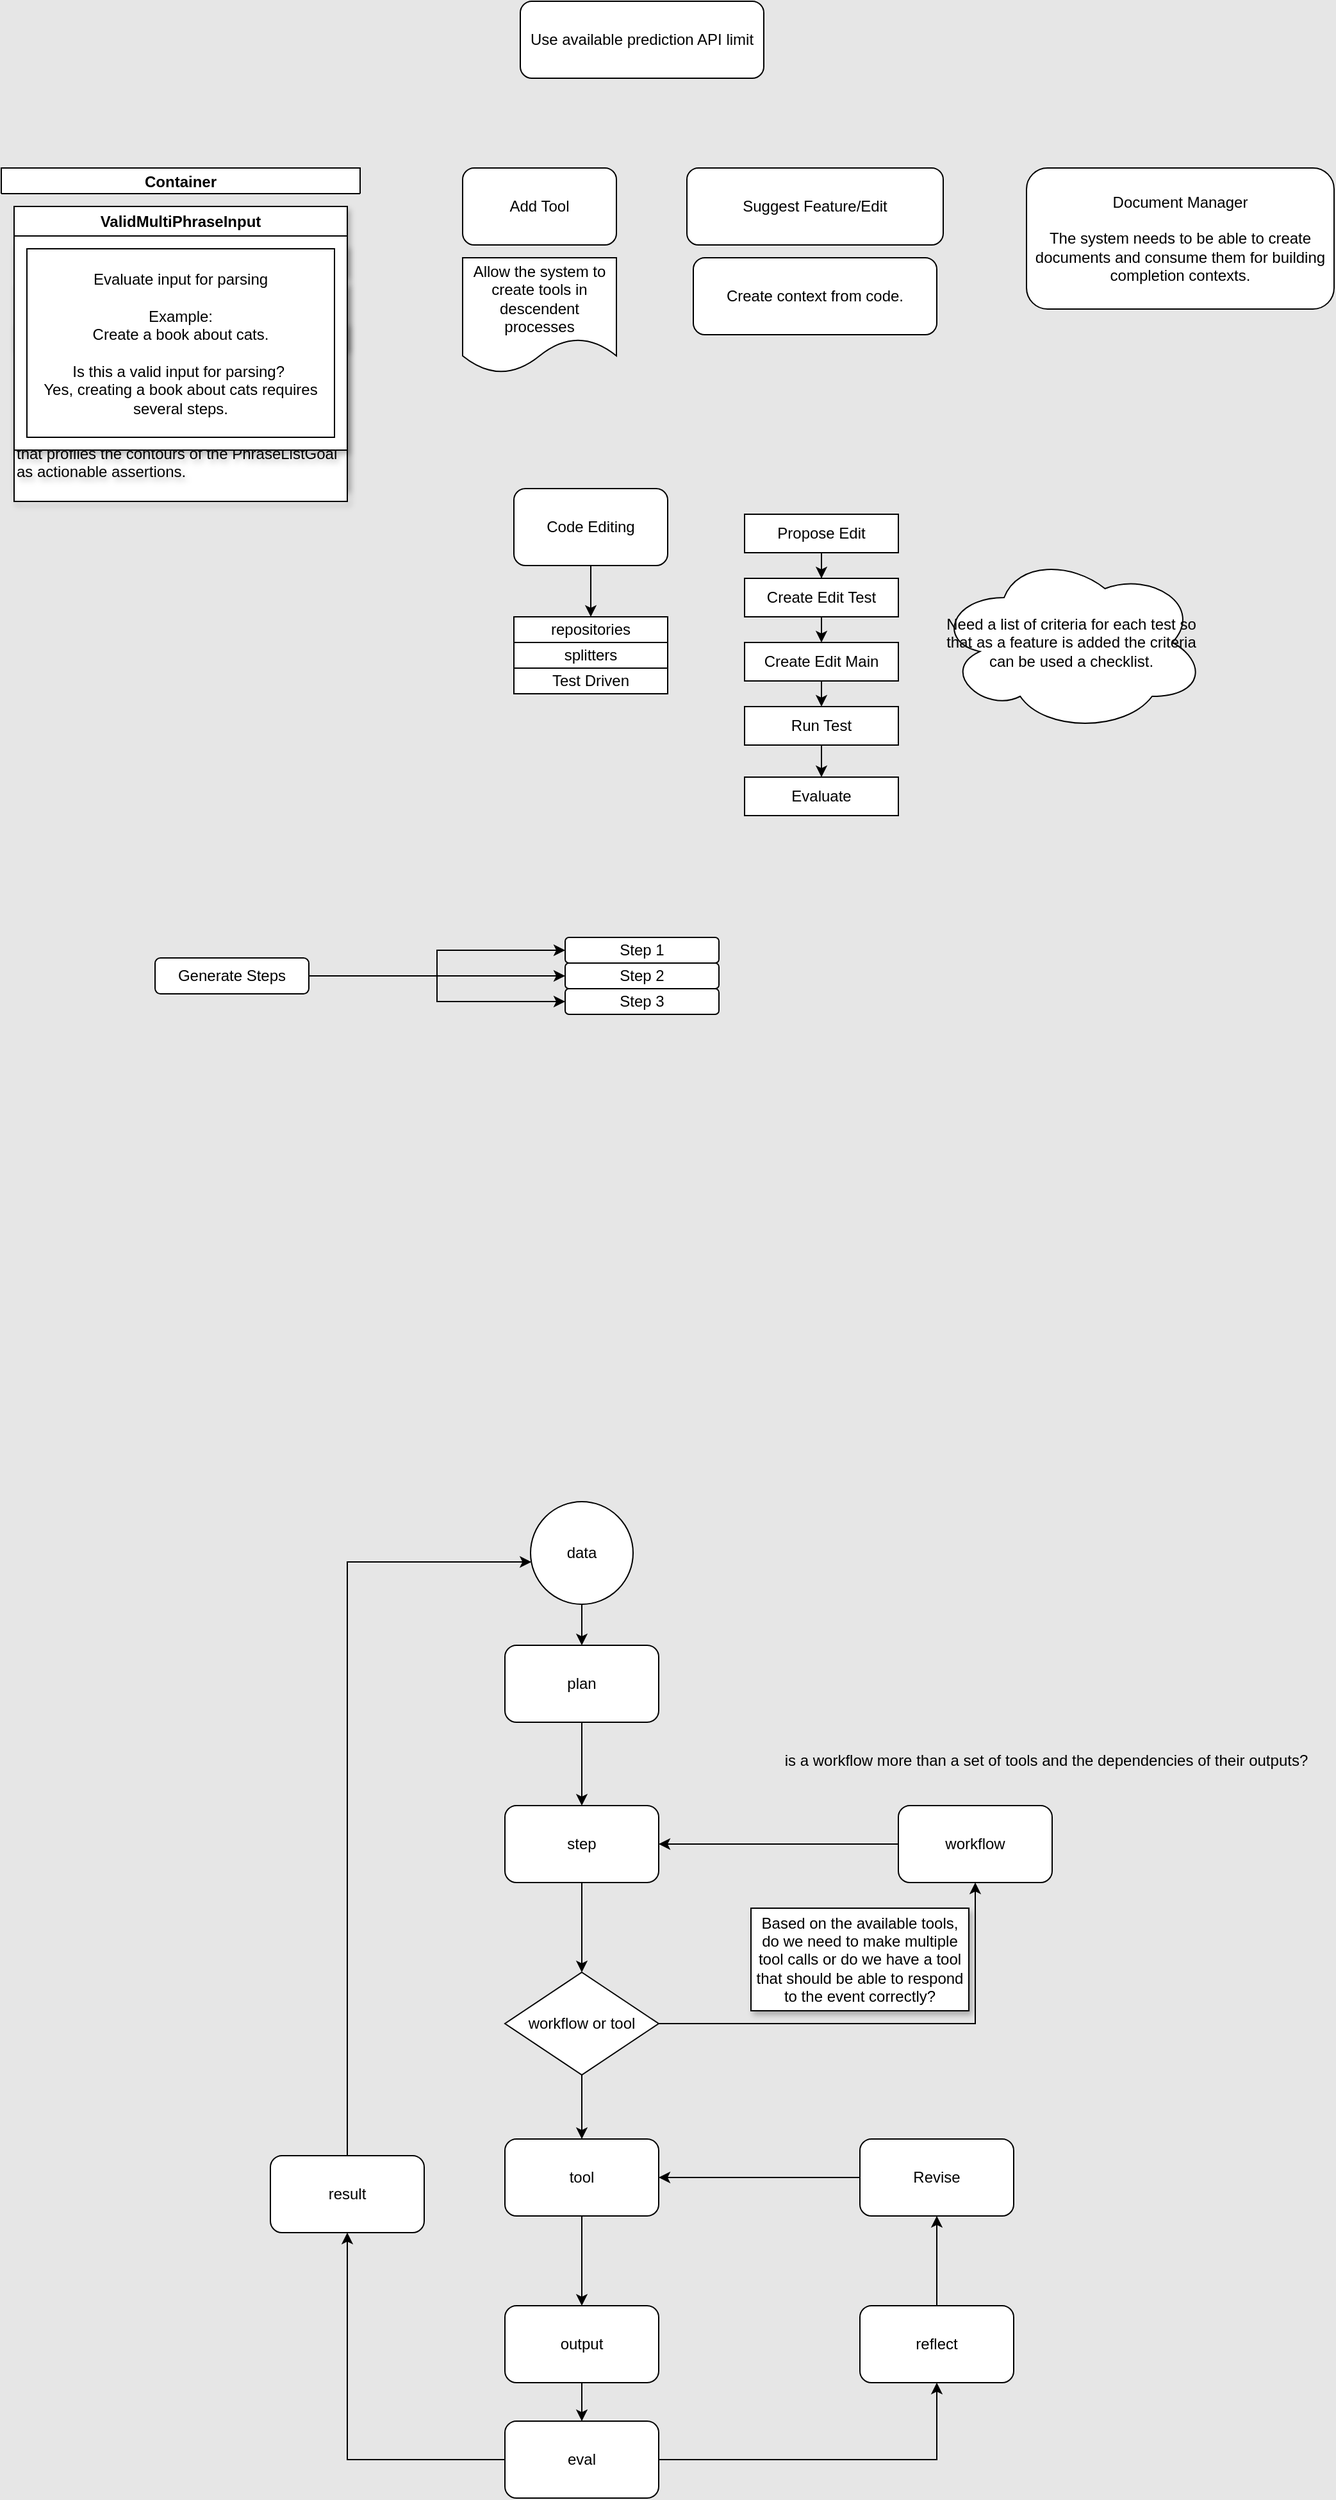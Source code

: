 <mxfile version="27.1.4">
  <diagram name="Page-1" id="hSJv2u5-FxoKJNzQkAV-">
    <mxGraphModel dx="1330" dy="1587" grid="1" gridSize="10" guides="1" tooltips="1" connect="1" arrows="1" fold="1" page="1" pageScale="1" pageWidth="850" pageHeight="1100" background="#E6E6E6" math="0" shadow="0">
      <root>
        <mxCell id="0" />
        <mxCell id="1" parent="0" />
        <mxCell id="GETbyj5P_YYwZANEKlcK-13" value="" style="edgeStyle=orthogonalEdgeStyle;rounded=0;orthogonalLoop=1;jettySize=auto;html=1;exitX=1;exitY=0.5;exitDx=0;exitDy=0;entryX=0;entryY=0.5;entryDx=0;entryDy=0;" parent="1" source="GETbyj5P_YYwZANEKlcK-50" target="GETbyj5P_YYwZANEKlcK-12" edge="1">
          <mxGeometry relative="1" as="geometry" />
        </mxCell>
        <mxCell id="GETbyj5P_YYwZANEKlcK-16" style="edgeStyle=orthogonalEdgeStyle;rounded=0;orthogonalLoop=1;jettySize=auto;html=1;exitX=1;exitY=0.5;exitDx=0;exitDy=0;entryX=0;entryY=0.5;entryDx=0;entryDy=0;" parent="1" source="GETbyj5P_YYwZANEKlcK-50" target="GETbyj5P_YYwZANEKlcK-14" edge="1">
          <mxGeometry relative="1" as="geometry" />
        </mxCell>
        <mxCell id="GETbyj5P_YYwZANEKlcK-17" style="edgeStyle=orthogonalEdgeStyle;rounded=0;orthogonalLoop=1;jettySize=auto;html=1;exitX=1;exitY=0.5;exitDx=0;exitDy=0;entryX=0;entryY=0.5;entryDx=0;entryDy=0;" parent="1" source="GETbyj5P_YYwZANEKlcK-50" target="GETbyj5P_YYwZANEKlcK-15" edge="1">
          <mxGeometry relative="1" as="geometry" />
        </mxCell>
        <mxCell id="GETbyj5P_YYwZANEKlcK-12" value="Step 1&lt;span style=&quot;color: rgba(0, 0, 0, 0); font-family: monospace; font-size: 0px; text-align: start; text-wrap-mode: nowrap;&quot;&gt;%3CmxGraphModel%3E%3Croot%3E%3CmxCell%20id%3D%220%22%2F%3E%3CmxCell%20id%3D%221%22%20parent%3D%220%22%2F%3E%3CmxCell%20id%3D%222%22%20value%3D%22Phase%202%22%20style%3D%22rounded%3D1%3BwhiteSpace%3Dwrap%3Bhtml%3D1%3B%22%20vertex%3D%221%22%20parent%3D%221%22%3E%3CmxGeometry%20x%3D%22680%22%20y%3D%22110%22%20width%3D%22120%22%20height%3D%2260%22%20as%3D%22geometry%22%2F%3E%3C%2FmxCell%3E%3C%2Froot%3E%3C%2FmxGraphModel%3E&lt;/span&gt;" style="rounded=1;whiteSpace=wrap;html=1;" parent="1" vertex="1">
          <mxGeometry x="480" y="-330" width="120" height="20" as="geometry" />
        </mxCell>
        <mxCell id="GETbyj5P_YYwZANEKlcK-14" value="Step 2&lt;span style=&quot;color: rgba(0, 0, 0, 0); font-family: monospace; font-size: 0px; text-align: start; text-wrap-mode: nowrap;&quot;&gt;%3CmxGraphModel%3E%3Croot%3E%3CmxCell%20id%3D%220%22%2F%3E%3CmxCell%20id%3D%221%22%20parent%3D%220%22%2F%3E%3CmxCell%20id%3D%222%22%20value%3D%22Step%201%26lt%3Bspan%20style%3D%26quot%3Bcolor%3A%20rgba(0%2C%200%2C%200%2C%200)%3B%20font-family%3A%20monospace%3B%20font-size%3A%200px%3B%20text-align%3A%20start%3B%20text-wrap-mode%3A%20nowrap%3B%26quot%3B%26gt%3B%253CmxGraphModel%253E%253Croot%253E%253CmxCell%2520id%253D%25220%2522%252F%253E%253CmxCell%2520id%253D%25221%2522%2520parent%253D%25220%2522%252F%253E%253CmxCell%2520id%253D%25222%2522%2520value%253D%2522Phase%25202%2522%2520style%253D%2522rounded%253D1%253BwhiteSpace%253Dwrap%253Bhtml%253D1%253B%2522%2520vertex%253D%25221%2522%2520parent%253D%25221%2522%253E%253CmxGeometry%2520x%253D%2522680%2522%2520y%253D%2522110%2522%2520width%253D%2522120%2522%2520height%253D%252260%2522%2520as%253D%2522geometry%2522%252F%253E%253C%252FmxCell%253E%253C%252Froot%253E%253C%252FmxGraphModel%253E%26lt%3B%2Fspan%26gt%3B%22%20style%3D%22rounded%3D1%3BwhiteSpace%3Dwrap%3Bhtml%3D1%3B%22%20vertex%3D%221%22%20parent%3D%221%22%3E%3CmxGeometry%20x%3D%22880%22%20y%3D%2240%22%20width%3D%22120%22%20height%3D%2260%22%20as%3D%22geometry%22%2F%3E%3C%2FmxCell%3E%3C%2Froot%3E%3C%2FmxGraphModel%3E&lt;/span&gt;" style="rounded=1;whiteSpace=wrap;html=1;" parent="1" vertex="1">
          <mxGeometry x="480" y="-310" width="120" height="20" as="geometry" />
        </mxCell>
        <mxCell id="GETbyj5P_YYwZANEKlcK-15" value="Step 3" style="rounded=1;whiteSpace=wrap;html=1;" parent="1" vertex="1">
          <mxGeometry x="480" y="-290" width="120" height="20" as="geometry" />
        </mxCell>
        <mxCell id="GETbyj5P_YYwZANEKlcK-50" value="Generate Steps" style="rounded=1;whiteSpace=wrap;html=1;" parent="1" vertex="1">
          <mxGeometry x="160" y="-314" width="120" height="28" as="geometry" />
        </mxCell>
        <mxCell id="cMDd89x_xVnOQtX1BIiP-1" value="Create context from code." style="rounded=1;whiteSpace=wrap;html=1;" parent="1" vertex="1">
          <mxGeometry x="580" y="-860" width="190" height="60" as="geometry" />
        </mxCell>
        <mxCell id="cMDd89x_xVnOQtX1BIiP-2" value="Suggest Feature/Edit" style="rounded=1;whiteSpace=wrap;html=1;" parent="1" vertex="1">
          <mxGeometry x="575" y="-930" width="200" height="60" as="geometry" />
        </mxCell>
        <mxCell id="cMDd89x_xVnOQtX1BIiP-3" value="Use available prediction API limit" style="rounded=1;whiteSpace=wrap;html=1;" parent="1" vertex="1">
          <mxGeometry x="445" y="-1060" width="190" height="60" as="geometry" />
        </mxCell>
        <mxCell id="xY59ZEsb-rLchHEWTIaU-1" value="Document Manager&lt;div&gt;&lt;br&gt;The system needs to be able to create documents and consume them for building completion contexts.&lt;/div&gt;" style="rounded=1;whiteSpace=wrap;html=1;" parent="1" vertex="1">
          <mxGeometry x="840" y="-930" width="240" height="110" as="geometry" />
        </mxCell>
        <mxCell id="4o9Aga6gmgFH_9fT-B03-1" value="Code Editing" style="rounded=1;whiteSpace=wrap;html=1;" parent="1" vertex="1">
          <mxGeometry x="440" y="-680" width="120" height="60" as="geometry" />
        </mxCell>
        <mxCell id="4o9Aga6gmgFH_9fT-B03-2" value="repositories" style="whiteSpace=wrap;html=1;" parent="1" vertex="1">
          <mxGeometry x="440" y="-580" width="120" height="20" as="geometry" />
        </mxCell>
        <mxCell id="4o9Aga6gmgFH_9fT-B03-3" style="edgeStyle=orthogonalEdgeStyle;rounded=0;orthogonalLoop=1;jettySize=auto;html=1;exitX=0.5;exitY=1;exitDx=0;exitDy=0;" parent="1" source="4o9Aga6gmgFH_9fT-B03-1" target="4o9Aga6gmgFH_9fT-B03-2" edge="1">
          <mxGeometry relative="1" as="geometry" />
        </mxCell>
        <mxCell id="4o9Aga6gmgFH_9fT-B03-4" value="splitters" style="whiteSpace=wrap;html=1;" parent="1" vertex="1">
          <mxGeometry x="440" y="-560" width="120" height="20" as="geometry" />
        </mxCell>
        <mxCell id="4o9Aga6gmgFH_9fT-B03-5" value="Test Driven" style="whiteSpace=wrap;html=1;" parent="1" vertex="1">
          <mxGeometry x="440" y="-540" width="120" height="20" as="geometry" />
        </mxCell>
        <mxCell id="4o9Aga6gmgFH_9fT-B03-9" value="" style="edgeStyle=orthogonalEdgeStyle;rounded=0;orthogonalLoop=1;jettySize=auto;html=1;" parent="1" source="4o9Aga6gmgFH_9fT-B03-7" target="4o9Aga6gmgFH_9fT-B03-8" edge="1">
          <mxGeometry relative="1" as="geometry" />
        </mxCell>
        <mxCell id="4o9Aga6gmgFH_9fT-B03-7" value="Propose Edit" style="whiteSpace=wrap;html=1;" parent="1" vertex="1">
          <mxGeometry x="620" y="-660" width="120" height="30" as="geometry" />
        </mxCell>
        <mxCell id="4o9Aga6gmgFH_9fT-B03-13" style="edgeStyle=orthogonalEdgeStyle;rounded=0;orthogonalLoop=1;jettySize=auto;html=1;exitX=0.5;exitY=1;exitDx=0;exitDy=0;entryX=0.5;entryY=0;entryDx=0;entryDy=0;" parent="1" source="4o9Aga6gmgFH_9fT-B03-8" target="4o9Aga6gmgFH_9fT-B03-10" edge="1">
          <mxGeometry relative="1" as="geometry" />
        </mxCell>
        <mxCell id="4o9Aga6gmgFH_9fT-B03-8" value="Create Edit Test" style="whiteSpace=wrap;html=1;" parent="1" vertex="1">
          <mxGeometry x="620" y="-610" width="120" height="30" as="geometry" />
        </mxCell>
        <mxCell id="4o9Aga6gmgFH_9fT-B03-15" style="edgeStyle=orthogonalEdgeStyle;rounded=0;orthogonalLoop=1;jettySize=auto;html=1;exitX=0.5;exitY=1;exitDx=0;exitDy=0;entryX=0.5;entryY=0;entryDx=0;entryDy=0;" parent="1" source="4o9Aga6gmgFH_9fT-B03-10" target="4o9Aga6gmgFH_9fT-B03-14" edge="1">
          <mxGeometry relative="1" as="geometry" />
        </mxCell>
        <mxCell id="4o9Aga6gmgFH_9fT-B03-10" value="Create Edit Main" style="whiteSpace=wrap;html=1;" parent="1" vertex="1">
          <mxGeometry x="620" y="-560" width="120" height="30" as="geometry" />
        </mxCell>
        <mxCell id="4o9Aga6gmgFH_9fT-B03-17" style="edgeStyle=orthogonalEdgeStyle;rounded=0;orthogonalLoop=1;jettySize=auto;html=1;exitX=0.5;exitY=1;exitDx=0;exitDy=0;entryX=0.5;entryY=0;entryDx=0;entryDy=0;" parent="1" source="4o9Aga6gmgFH_9fT-B03-14" target="4o9Aga6gmgFH_9fT-B03-16" edge="1">
          <mxGeometry relative="1" as="geometry" />
        </mxCell>
        <mxCell id="4o9Aga6gmgFH_9fT-B03-14" value="Run Test" style="whiteSpace=wrap;html=1;" parent="1" vertex="1">
          <mxGeometry x="620" y="-510" width="120" height="30" as="geometry" />
        </mxCell>
        <mxCell id="4o9Aga6gmgFH_9fT-B03-16" value="Evaluate" style="whiteSpace=wrap;html=1;" parent="1" vertex="1">
          <mxGeometry x="620" y="-455" width="120" height="30" as="geometry" />
        </mxCell>
        <mxCell id="4o9Aga6gmgFH_9fT-B03-18" value="Need a list of criteria for each test so that as a feature is added the criteria can be used a checklist." style="ellipse;shape=cloud;whiteSpace=wrap;html=1;" parent="1" vertex="1">
          <mxGeometry x="770" y="-630" width="210" height="140" as="geometry" />
        </mxCell>
        <mxCell id="VCqCBCBZ_VbBb2Snjpwb-1" value="Add Tool" style="rounded=1;whiteSpace=wrap;html=1;" parent="1" vertex="1">
          <mxGeometry x="400" y="-930" width="120" height="60" as="geometry" />
        </mxCell>
        <mxCell id="VCqCBCBZ_VbBb2Snjpwb-2" value="Allow the system to create tools in descendent processes" style="shape=document;whiteSpace=wrap;html=1;boundedLbl=1;" parent="1" vertex="1">
          <mxGeometry x="400" y="-860" width="120" height="90" as="geometry" />
        </mxCell>
        <mxCell id="VCqCBCBZ_VbBb2Snjpwb-3" value="data" style="ellipse;whiteSpace=wrap;html=1;" parent="1" vertex="1">
          <mxGeometry x="453" y="110" width="80" height="80" as="geometry" />
        </mxCell>
        <mxCell id="VCqCBCBZ_VbBb2Snjpwb-13" style="edgeStyle=orthogonalEdgeStyle;rounded=0;orthogonalLoop=1;jettySize=auto;html=1;exitX=0.5;exitY=1;exitDx=0;exitDy=0;entryX=0.5;entryY=0;entryDx=0;entryDy=0;" parent="1" source="VCqCBCBZ_VbBb2Snjpwb-18" target="VCqCBCBZ_VbBb2Snjpwb-6" edge="1">
          <mxGeometry relative="1" as="geometry" />
        </mxCell>
        <mxCell id="nzE7-ngNFehU8ziRlf7g-7" style="edgeStyle=orthogonalEdgeStyle;rounded=0;orthogonalLoop=1;jettySize=auto;html=1;exitX=0.5;exitY=1;exitDx=0;exitDy=0;entryX=0.5;entryY=0;entryDx=0;entryDy=0;" parent="1" source="VCqCBCBZ_VbBb2Snjpwb-5" target="VCqCBCBZ_VbBb2Snjpwb-18" edge="1">
          <mxGeometry relative="1" as="geometry" />
        </mxCell>
        <mxCell id="VCqCBCBZ_VbBb2Snjpwb-5" value="tool" style="rounded=1;whiteSpace=wrap;html=1;" parent="1" vertex="1">
          <mxGeometry x="433" y="607" width="120" height="60" as="geometry" />
        </mxCell>
        <mxCell id="VCqCBCBZ_VbBb2Snjpwb-7" style="edgeStyle=orthogonalEdgeStyle;rounded=0;orthogonalLoop=1;jettySize=auto;html=1;entryX=0.5;entryY=1;entryDx=0;entryDy=0;" parent="1" source="VCqCBCBZ_VbBb2Snjpwb-10" target="VCqCBCBZ_VbBb2Snjpwb-8" edge="1">
          <mxGeometry relative="1" as="geometry">
            <mxPoint x="440" y="447" as="targetPoint" />
          </mxGeometry>
        </mxCell>
        <mxCell id="VCqCBCBZ_VbBb2Snjpwb-29" style="edgeStyle=orthogonalEdgeStyle;rounded=0;orthogonalLoop=1;jettySize=auto;html=1;" parent="1" source="VCqCBCBZ_VbBb2Snjpwb-6" target="VCqCBCBZ_VbBb2Snjpwb-10" edge="1">
          <mxGeometry relative="1" as="geometry" />
        </mxCell>
        <mxCell id="VCqCBCBZ_VbBb2Snjpwb-32" style="edgeStyle=orthogonalEdgeStyle;rounded=0;orthogonalLoop=1;jettySize=auto;html=1;" parent="1" source="VCqCBCBZ_VbBb2Snjpwb-6" target="VCqCBCBZ_VbBb2Snjpwb-25" edge="1">
          <mxGeometry relative="1" as="geometry" />
        </mxCell>
        <mxCell id="VCqCBCBZ_VbBb2Snjpwb-6" value="eval" style="rounded=1;whiteSpace=wrap;html=1;" parent="1" vertex="1">
          <mxGeometry x="433" y="827" width="120" height="60" as="geometry" />
        </mxCell>
        <mxCell id="VCqCBCBZ_VbBb2Snjpwb-9" style="edgeStyle=orthogonalEdgeStyle;rounded=0;orthogonalLoop=1;jettySize=auto;html=1;" parent="1" source="VCqCBCBZ_VbBb2Snjpwb-8" target="VCqCBCBZ_VbBb2Snjpwb-5" edge="1">
          <mxGeometry relative="1" as="geometry">
            <mxPoint x="580" y="587" as="targetPoint" />
          </mxGeometry>
        </mxCell>
        <mxCell id="VCqCBCBZ_VbBb2Snjpwb-8" value="Revise" style="rounded=1;whiteSpace=wrap;html=1;" parent="1" vertex="1">
          <mxGeometry x="710" y="607" width="120" height="60" as="geometry" />
        </mxCell>
        <mxCell id="VCqCBCBZ_VbBb2Snjpwb-18" value="output" style="rounded=1;whiteSpace=wrap;html=1;" parent="1" vertex="1">
          <mxGeometry x="433" y="737" width="120" height="60" as="geometry" />
        </mxCell>
        <mxCell id="VCqCBCBZ_VbBb2Snjpwb-33" style="edgeStyle=orthogonalEdgeStyle;rounded=0;orthogonalLoop=1;jettySize=auto;html=1;exitX=0.5;exitY=0;exitDx=0;exitDy=0;" parent="1" source="VCqCBCBZ_VbBb2Snjpwb-25" target="VCqCBCBZ_VbBb2Snjpwb-3" edge="1">
          <mxGeometry relative="1" as="geometry">
            <mxPoint x="193" y="537" as="targetPoint" />
            <Array as="points">
              <mxPoint x="310" y="157" />
            </Array>
          </mxGeometry>
        </mxCell>
        <mxCell id="VCqCBCBZ_VbBb2Snjpwb-25" value="result" style="rounded=1;whiteSpace=wrap;html=1;" parent="1" vertex="1">
          <mxGeometry x="250" y="620" width="120" height="60" as="geometry" />
        </mxCell>
        <mxCell id="VCqCBCBZ_VbBb2Snjpwb-10" value="reflect" style="rounded=1;whiteSpace=wrap;html=1;" parent="1" vertex="1">
          <mxGeometry x="710" y="737" width="120" height="60" as="geometry" />
        </mxCell>
        <mxCell id="VCqCBCBZ_VbBb2Snjpwb-35" value="is a workflow more than a set of tools and the dependencies of their outputs?" style="text;html=1;align=center;verticalAlign=middle;resizable=0;points=[];autosize=1;strokeColor=none;fillColor=none;" parent="1" vertex="1">
          <mxGeometry x="640" y="297" width="430" height="30" as="geometry" />
        </mxCell>
        <mxCell id="nzE7-ngNFehU8ziRlf7g-10" style="edgeStyle=orthogonalEdgeStyle;rounded=0;orthogonalLoop=1;jettySize=auto;html=1;" parent="1" source="nzE7-ngNFehU8ziRlf7g-16" target="VCqCBCBZ_VbBb2Snjpwb-42" edge="1">
          <mxGeometry relative="1" as="geometry">
            <Array as="points" />
          </mxGeometry>
        </mxCell>
        <mxCell id="VCqCBCBZ_VbBb2Snjpwb-39" value="workflow or tool" style="rhombus;whiteSpace=wrap;html=1;" parent="1" vertex="1">
          <mxGeometry x="433" y="477" width="120" height="80" as="geometry" />
        </mxCell>
        <mxCell id="nzE7-ngNFehU8ziRlf7g-4" value="" style="edgeStyle=orthogonalEdgeStyle;rounded=0;orthogonalLoop=1;jettySize=auto;html=1;exitX=0.5;exitY=1;exitDx=0;exitDy=0;" parent="1" source="VCqCBCBZ_VbBb2Snjpwb-39" target="VCqCBCBZ_VbBb2Snjpwb-5" edge="1">
          <mxGeometry relative="1" as="geometry">
            <mxPoint x="533" y="527" as="sourcePoint" />
            <mxPoint x="533" y="547" as="targetPoint" />
          </mxGeometry>
        </mxCell>
        <mxCell id="nzE7-ngNFehU8ziRlf7g-5" value="" style="edgeStyle=orthogonalEdgeStyle;rounded=0;orthogonalLoop=1;jettySize=auto;html=1;exitX=0.5;exitY=1;exitDx=0;exitDy=0;" parent="1" source="VCqCBCBZ_VbBb2Snjpwb-3" target="VCqCBCBZ_VbBb2Snjpwb-23" edge="1">
          <mxGeometry relative="1" as="geometry">
            <mxPoint x="533" y="197" as="sourcePoint" />
            <mxPoint x="533" y="322" as="targetPoint" />
          </mxGeometry>
        </mxCell>
        <mxCell id="VCqCBCBZ_VbBb2Snjpwb-23" value="plan" style="rounded=1;whiteSpace=wrap;html=1;" parent="1" vertex="1">
          <mxGeometry x="433" y="222" width="120" height="60" as="geometry" />
        </mxCell>
        <mxCell id="nzE7-ngNFehU8ziRlf7g-9" value="&lt;span style=&quot;background-color: rgb(255, 255, 255);&quot;&gt;Based on the available tools, do we need to make multiple tool calls or do we have a tool that should be able to respond to the event correctly?&lt;/span&gt;" style="rounded=0;whiteSpace=wrap;html=1;shadow=1;" parent="1" vertex="1">
          <mxGeometry x="625" y="427" width="170" height="80" as="geometry" />
        </mxCell>
        <mxCell id="nzE7-ngNFehU8ziRlf7g-12" value="" style="edgeStyle=orthogonalEdgeStyle;rounded=0;orthogonalLoop=1;jettySize=auto;html=1;exitX=0.5;exitY=1;exitDx=0;exitDy=0;" parent="1" source="VCqCBCBZ_VbBb2Snjpwb-23" target="VCqCBCBZ_VbBb2Snjpwb-42" edge="1">
          <mxGeometry relative="1" as="geometry">
            <mxPoint x="533" y="327" as="sourcePoint" />
            <mxPoint x="533" y="427" as="targetPoint" />
          </mxGeometry>
        </mxCell>
        <mxCell id="nzE7-ngNFehU8ziRlf7g-15" style="edgeStyle=orthogonalEdgeStyle;rounded=0;orthogonalLoop=1;jettySize=auto;html=1;exitX=0.5;exitY=1;exitDx=0;exitDy=0;" parent="1" source="VCqCBCBZ_VbBb2Snjpwb-42" target="VCqCBCBZ_VbBb2Snjpwb-39" edge="1">
          <mxGeometry relative="1" as="geometry" />
        </mxCell>
        <mxCell id="VCqCBCBZ_VbBb2Snjpwb-42" value="step" style="rounded=1;whiteSpace=wrap;html=1;" parent="1" vertex="1">
          <mxGeometry x="433" y="347" width="120" height="60" as="geometry" />
        </mxCell>
        <mxCell id="nzE7-ngNFehU8ziRlf7g-17" value="" style="edgeStyle=orthogonalEdgeStyle;rounded=0;orthogonalLoop=1;jettySize=auto;html=1;" parent="1" source="VCqCBCBZ_VbBb2Snjpwb-39" target="nzE7-ngNFehU8ziRlf7g-16" edge="1">
          <mxGeometry relative="1" as="geometry">
            <mxPoint x="600" y="517" as="sourcePoint" />
            <mxPoint x="600" y="377" as="targetPoint" />
          </mxGeometry>
        </mxCell>
        <mxCell id="nzE7-ngNFehU8ziRlf7g-16" value="workflow" style="rounded=1;whiteSpace=wrap;html=1;" parent="1" vertex="1">
          <mxGeometry x="740" y="347" width="120" height="60" as="geometry" />
        </mxCell>
        <mxCell id="nzE7-ngNFehU8ziRlf7g-19" value="Container" style="swimlane;snapToPoint=0;movableLabel=0;autosize=0;fixedWidth=0;resizeWidth=1;resizeHeight=1;treeFolding=0;treeMoving=0;moveCells=0;resizable=1;expand=0;collapsible=1;backgroundOutline=0;movable=1;autosizeGrid=1;enumerate=0;noLabel=0;portConstraintRotation=0;fixDash=0;container=1;" parent="1" vertex="1">
          <mxGeometry x="40" y="-930" width="280" height="20" as="geometry">
            <mxRectangle x="130" y="-350" width="280" height="20" as="alternateBounds" />
          </mxGeometry>
        </mxCell>
        <mxCell id="GETbyj5P_YYwZANEKlcK-43" value="IteratePhraseList" style="swimlane;whiteSpace=wrap;html=1;swimlaneFillColor=default;shadow=1;part=1;autosize=1;autosizeGrid=0;" parent="nzE7-ngNFehU8ziRlf7g-19" vertex="1" collapsed="1">
          <mxGeometry x="10" y="121" width="260" height="20" as="geometry">
            <mxRectangle x="10" y="121" width="260" height="329" as="alternateBounds" />
          </mxGeometry>
        </mxCell>
        <mxCell id="GETbyj5P_YYwZANEKlcK-44" value="Iterate over the list of phrases.&lt;br&gt;&lt;br&gt;Example:&lt;br&gt;Create a book about cats.&lt;br&gt;Create an outline then iterate over the outline to so specific sections. Feedback over the output against the current Input to evaluate if the solution is tracking to the problem, and if the plan needs to be updated to reflect new information." style="whiteSpace=wrap;html=1;noLabel=0;labelPadding=0;overflow=visible;absoluteArcSize=0;imageAspect=1;portConstraintRotation=0;snapToPoint=1;part=1;backgroundOutline=1;autosize=1;autosizeGrid=1;fixedWidth=1;resizeWidth=1;treeFolding=0;treeMoving=0;enumerate=0;comic=0;spacing=4;" parent="GETbyj5P_YYwZANEKlcK-43" vertex="1">
          <mxGeometry x="7.5" y="35" width="242.5" height="160" as="geometry" />
        </mxCell>
        <mxCell id="cMDd89x_xVnOQtX1BIiP-4" style="edgeStyle=orthogonalEdgeStyle;rounded=0;orthogonalLoop=1;jettySize=auto;html=1;exitX=1;exitY=0.5;exitDx=0;exitDy=0;entryX=0;entryY=0.5;entryDx=0;entryDy=0;" parent="GETbyj5P_YYwZANEKlcK-43" source="GETbyj5P_YYwZANEKlcK-24" target="JYHLU_MuSt27tHj3S0xl-2" edge="1">
          <mxGeometry relative="1" as="geometry" />
        </mxCell>
        <mxCell id="GETbyj5P_YYwZANEKlcK-24" value="Tool Call" style="rounded=1;whiteSpace=wrap;html=1;" parent="GETbyj5P_YYwZANEKlcK-43" vertex="1">
          <mxGeometry x="10" y="214" width="65" height="20" as="geometry" />
        </mxCell>
        <mxCell id="GETbyj5P_YYwZANEKlcK-56" value="Return&lt;br&gt;Success" style="whiteSpace=wrap;html=1;" parent="GETbyj5P_YYwZANEKlcK-43" vertex="1">
          <mxGeometry x="170" y="274" width="60" height="35" as="geometry" />
        </mxCell>
        <mxCell id="GETbyj5P_YYwZANEKlcK-55" value="Return&lt;br&gt;Failure" style="whiteSpace=wrap;html=1;" parent="GETbyj5P_YYwZANEKlcK-43" vertex="1">
          <mxGeometry x="110" y="274" width="60" height="35" as="geometry" />
        </mxCell>
        <mxCell id="JYHLU_MuSt27tHj3S0xl-1" value="evaluate" style="whiteSpace=wrap;html=1;" parent="GETbyj5P_YYwZANEKlcK-43" vertex="1">
          <mxGeometry x="110" y="239" width="120" height="30" as="geometry" />
        </mxCell>
        <mxCell id="JYHLU_MuSt27tHj3S0xl-2" value="execute" style="whiteSpace=wrap;html=1;" parent="GETbyj5P_YYwZANEKlcK-43" vertex="1">
          <mxGeometry x="110" y="209" width="120" height="30" as="geometry" />
        </mxCell>
        <mxCell id="GETbyj5P_YYwZANEKlcK-34" value="ExtractPhraseList" style="swimlane;whiteSpace=wrap;html=1;rounded=0;shadow=1;swimlaneLine=1;glass=0;noLabel=0;strokeColor=default;horizontal=1;fixDash=0;container=1;metaEdit=0;backgroundOutline=0;autosize=1;treeFolding=0;fixedWidth=0;autosizeGrid=1;separatorColor=#242424;swimlaneFillColor=default;perimeter=rectanglePerimeter;snapToPoint=0;portConstraintRotation=0;gradientColor=none;perimeterSpacing=0;swimlaneHead=1;editable=1;movable=1;resizable=1;rotatable=1;deletable=1;locked=0;connectable=1;" parent="nzE7-ngNFehU8ziRlf7g-19" vertex="1">
          <mxGeometry x="10" y="90" width="260" height="160" as="geometry">
            <mxRectangle x="10" y="90" width="260" height="20" as="alternateBounds" />
          </mxGeometry>
        </mxCell>
        <mxCell id="GETbyj5P_YYwZANEKlcK-35" value="Extract the list of phrases&lt;br&gt;&lt;br&gt;Example:&lt;br&gt;Isolate the steps for creating the book to be send for further analysis." style="whiteSpace=wrap;html=1;" parent="GETbyj5P_YYwZANEKlcK-34" vertex="1">
          <mxGeometry x="5" y="63" width="245" height="87" as="geometry" />
        </mxCell>
        <mxCell id="GETbyj5P_YYwZANEKlcK-59" value="Extract the Phrase List from the returned PhraseListSource." style="whiteSpace=wrap;html=1;align=left;textShadow=1;" parent="GETbyj5P_YYwZANEKlcK-34" vertex="1">
          <mxGeometry x="7.5" y="30" width="242.5" height="30" as="geometry" />
        </mxCell>
        <mxCell id="GETbyj5P_YYwZANEKlcK-40" value="GeneratePhraseListSource" style="swimlane;whiteSpace=wrap;html=1;shadow=1;" parent="nzE7-ngNFehU8ziRlf7g-19" vertex="1">
          <mxGeometry x="10" y="60" width="260" height="200" as="geometry">
            <mxRectangle x="10" y="60" width="260" height="20" as="alternateBounds" />
          </mxGeometry>
        </mxCell>
        <mxCell id="GETbyj5P_YYwZANEKlcK-41" value="Generate a list of phrases&lt;br&gt;&lt;br&gt;Example:&lt;br&gt;Generate a Set of Steps for writing the book." style="whiteSpace=wrap;html=1;" parent="GETbyj5P_YYwZANEKlcK-40" vertex="1">
          <mxGeometry y="23" width="260" height="87" as="geometry" />
        </mxCell>
        <mxCell id="GETbyj5P_YYwZANEKlcK-57" value="Generate a PhraseListSource&amp;nbsp;for the ValidMultiPhraseInput. This is a single output that profiles the contours of the PhraseListGoal as actionable assertions." style="whiteSpace=wrap;html=1;align=left;textShadow=1;" parent="GETbyj5P_YYwZANEKlcK-40" vertex="1">
          <mxGeometry y="110" width="260" height="90" as="geometry" />
        </mxCell>
        <mxCell id="GETbyj5P_YYwZANEKlcK-48" value="ValidMultiPhraseInput" style="swimlane;whiteSpace=wrap;html=1;shadow=1;swimlaneFillColor=default;" parent="nzE7-ngNFehU8ziRlf7g-19" vertex="1">
          <mxGeometry x="10" y="30" width="260" height="190" as="geometry">
            <mxRectangle x="10" y="30" width="260" height="20" as="alternateBounds" />
          </mxGeometry>
        </mxCell>
        <mxCell id="GETbyj5P_YYwZANEKlcK-49" value="Evaluate input for parsing&lt;br&gt;&lt;br&gt;Example:&lt;br&gt;Create a book about cats.&lt;div&gt;&lt;br&gt;Is this a valid input for parsing?&amp;nbsp;&lt;br&gt;Yes, creating a book about cats requires several steps.&lt;/div&gt;" style="whiteSpace=wrap;html=1;" parent="GETbyj5P_YYwZANEKlcK-48" vertex="1">
          <mxGeometry x="10" y="33" width="240" height="147" as="geometry" />
        </mxCell>
      </root>
    </mxGraphModel>
  </diagram>
</mxfile>
